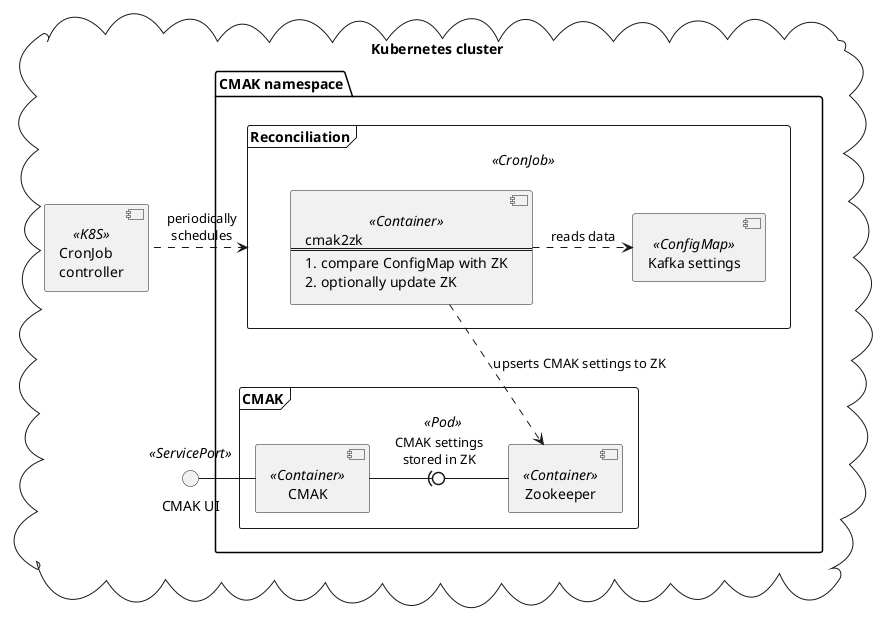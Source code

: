 @startuml
skinparam componentStyle uml2

cloud "Kubernetes cluster" {
  component "CronJob\ncontroller" as cron <<K8S>>
  () "CMAK UI" as ui <<ServicePort>>
  package "CMAK namespace" as ns {
    frame "CMAK" as pod <<Pod>> {
      component CMAK as cmak <<Container>>
      component Zookeeper as zk <<Container>>
      cmak -r(0- zk : CMAK settings\nstored in ZK
    }
    frame "Reconciliation" as cronPod <<CronJob>> {
      component script <<Container>> [
        cmak2zk
        ====
        1. compare ConfigMap with ZK
        2. optionally update ZK
      ]
      component "Kafka settings" as cm <<ConfigMap>>
      script .r.> cm : reads data
    }
  }

  cron .l.> cronPod : periodically\nschedules
  script .d.> zk : upserts CMAK settings to ZK

  ui -r- cmak
}

@enduml
